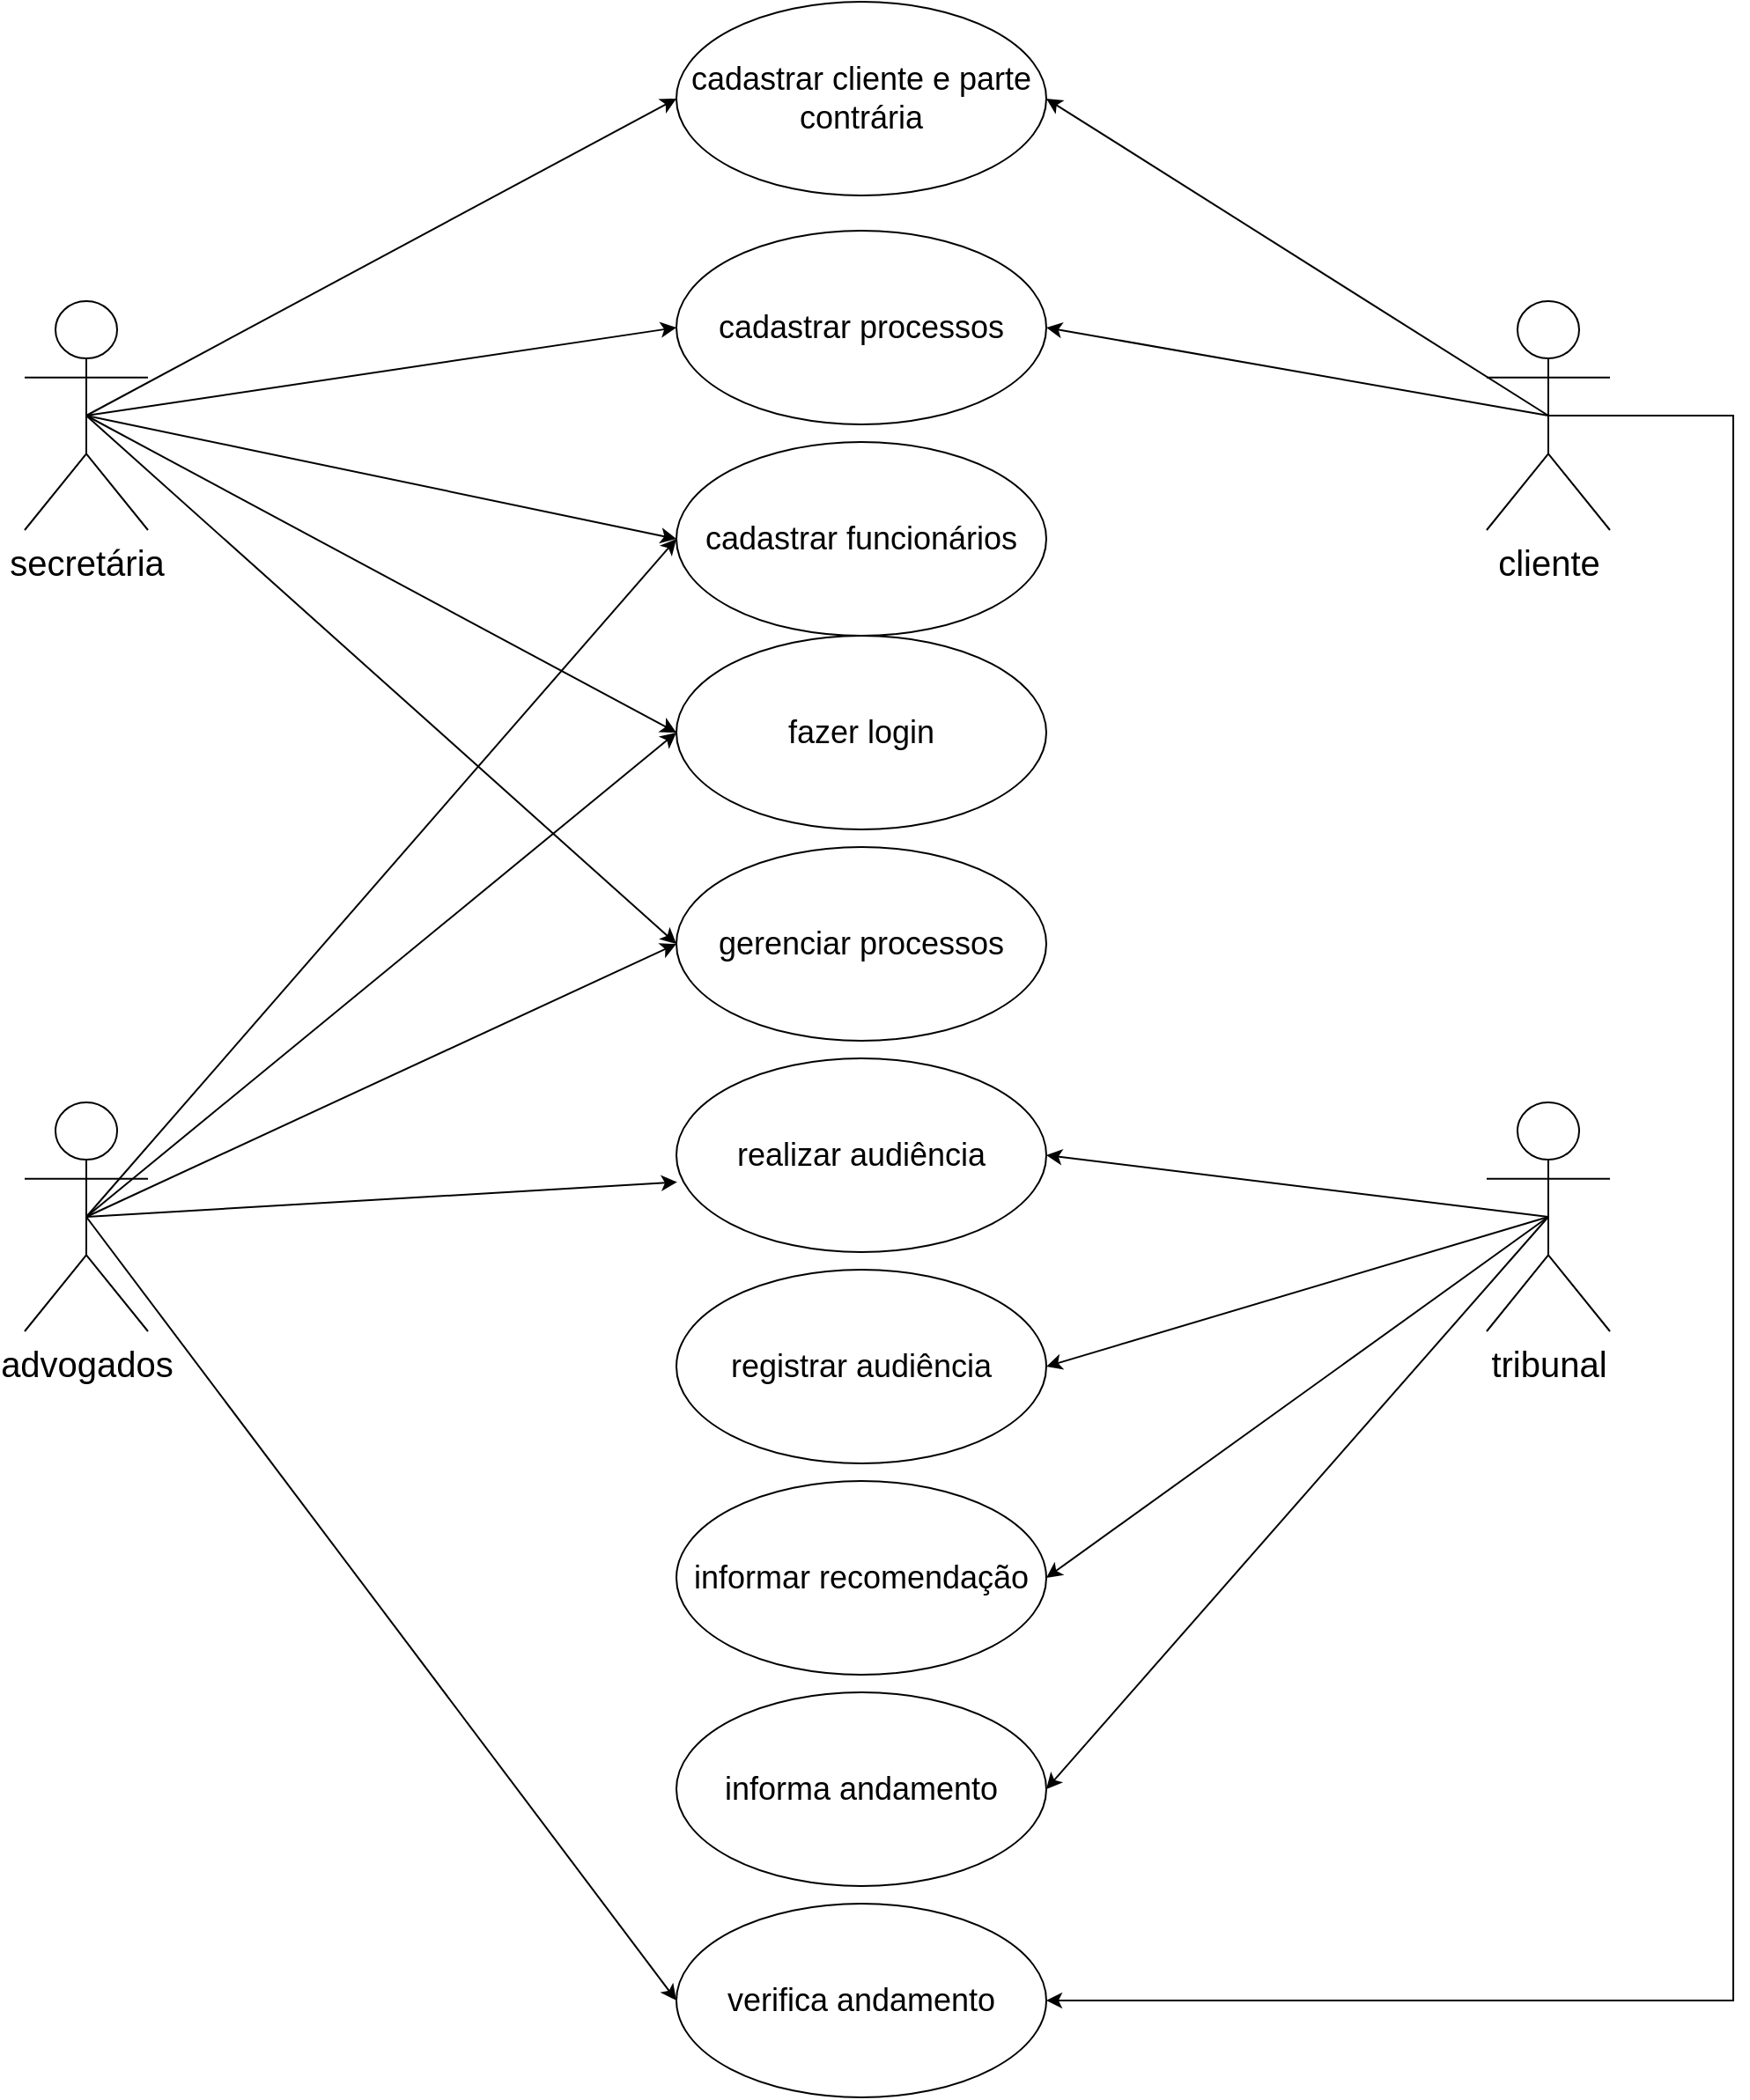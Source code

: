 <mxfile version="16.6.7" type="github">
  <diagram name="Page-1" id="0783ab3e-0a74-02c8-0abd-f7b4e66b4bec">
    <mxGraphModel dx="2881" dy="2234" grid="1" gridSize="10" guides="1" tooltips="1" connect="1" arrows="1" fold="1" page="1" pageScale="1" pageWidth="850" pageHeight="1100" background="none" math="0" shadow="0">
      <root>
        <mxCell id="0" />
        <mxCell id="1" parent="0" />
        <mxCell id="TlBu7q7dwSUmx3ovh3nY-3" value="&lt;span style=&quot;font-size: 18px&quot;&gt;cadastrar cliente e parte contrária&lt;/span&gt;" style="ellipse;whiteSpace=wrap;html=1;" vertex="1" parent="1">
          <mxGeometry x="-110" y="-140" width="210" height="110" as="geometry" />
        </mxCell>
        <mxCell id="TlBu7q7dwSUmx3ovh3nY-45" style="edgeStyle=none;rounded=0;orthogonalLoop=1;jettySize=auto;html=1;exitX=0.5;exitY=0.5;exitDx=0;exitDy=0;exitPerimeter=0;entryX=0;entryY=0.5;entryDx=0;entryDy=0;fontSize=18;" edge="1" parent="1" source="TlBu7q7dwSUmx3ovh3nY-4" target="TlBu7q7dwSUmx3ovh3nY-3">
          <mxGeometry relative="1" as="geometry">
            <mxPoint x="-390" y="-15" as="targetPoint" />
          </mxGeometry>
        </mxCell>
        <mxCell id="TlBu7q7dwSUmx3ovh3nY-47" style="edgeStyle=none;rounded=0;orthogonalLoop=1;jettySize=auto;html=1;exitX=0.5;exitY=0.5;exitDx=0;exitDy=0;exitPerimeter=0;entryX=0;entryY=0.5;entryDx=0;entryDy=0;fontSize=18;" edge="1" parent="1" source="TlBu7q7dwSUmx3ovh3nY-4" target="TlBu7q7dwSUmx3ovh3nY-28">
          <mxGeometry relative="1" as="geometry" />
        </mxCell>
        <mxCell id="TlBu7q7dwSUmx3ovh3nY-48" style="edgeStyle=none;rounded=0;orthogonalLoop=1;jettySize=auto;html=1;exitX=0.5;exitY=0.5;exitDx=0;exitDy=0;exitPerimeter=0;entryX=0;entryY=0.5;entryDx=0;entryDy=0;fontSize=18;" edge="1" parent="1" source="TlBu7q7dwSUmx3ovh3nY-4" target="TlBu7q7dwSUmx3ovh3nY-34">
          <mxGeometry relative="1" as="geometry" />
        </mxCell>
        <mxCell id="TlBu7q7dwSUmx3ovh3nY-51" style="edgeStyle=none;rounded=0;orthogonalLoop=1;jettySize=auto;html=1;exitX=0.5;exitY=0.5;exitDx=0;exitDy=0;exitPerimeter=0;entryX=0;entryY=0.5;entryDx=0;entryDy=0;fontSize=18;" edge="1" parent="1" source="TlBu7q7dwSUmx3ovh3nY-4" target="TlBu7q7dwSUmx3ovh3nY-35">
          <mxGeometry relative="1" as="geometry" />
        </mxCell>
        <mxCell id="TlBu7q7dwSUmx3ovh3nY-64" style="rounded=0;orthogonalLoop=1;jettySize=auto;html=1;exitX=0.5;exitY=0.5;exitDx=0;exitDy=0;exitPerimeter=0;fontSize=18;entryX=0;entryY=0.5;entryDx=0;entryDy=0;" edge="1" parent="1" source="TlBu7q7dwSUmx3ovh3nY-4" target="TlBu7q7dwSUmx3ovh3nY-63">
          <mxGeometry relative="1" as="geometry" />
        </mxCell>
        <mxCell id="TlBu7q7dwSUmx3ovh3nY-4" value="&lt;font style=&quot;font-size: 20px&quot;&gt;secretária&lt;/font&gt;" style="shape=umlActor;verticalLabelPosition=bottom;verticalAlign=top;html=1;outlineConnect=0;" vertex="1" parent="1">
          <mxGeometry x="-480" y="30" width="70" height="130" as="geometry" />
        </mxCell>
        <mxCell id="TlBu7q7dwSUmx3ovh3nY-53" style="edgeStyle=none;rounded=0;orthogonalLoop=1;jettySize=auto;html=1;exitX=0.5;exitY=0.5;exitDx=0;exitDy=0;exitPerimeter=0;entryX=0.002;entryY=0.639;entryDx=0;entryDy=0;entryPerimeter=0;fontSize=18;" edge="1" parent="1" source="TlBu7q7dwSUmx3ovh3nY-22" target="TlBu7q7dwSUmx3ovh3nY-36">
          <mxGeometry relative="1" as="geometry" />
        </mxCell>
        <mxCell id="TlBu7q7dwSUmx3ovh3nY-57" style="edgeStyle=none;rounded=0;orthogonalLoop=1;jettySize=auto;html=1;exitX=0.5;exitY=0.5;exitDx=0;exitDy=0;exitPerimeter=0;entryX=0;entryY=0.5;entryDx=0;entryDy=0;fontSize=18;" edge="1" parent="1" source="TlBu7q7dwSUmx3ovh3nY-22" target="TlBu7q7dwSUmx3ovh3nY-35">
          <mxGeometry relative="1" as="geometry" />
        </mxCell>
        <mxCell id="TlBu7q7dwSUmx3ovh3nY-60" style="edgeStyle=none;rounded=0;orthogonalLoop=1;jettySize=auto;html=1;exitX=0.5;exitY=0.5;exitDx=0;exitDy=0;exitPerimeter=0;entryX=0;entryY=0.5;entryDx=0;entryDy=0;fontSize=18;" edge="1" parent="1" source="TlBu7q7dwSUmx3ovh3nY-22" target="TlBu7q7dwSUmx3ovh3nY-37">
          <mxGeometry relative="1" as="geometry" />
        </mxCell>
        <mxCell id="TlBu7q7dwSUmx3ovh3nY-65" style="edgeStyle=none;rounded=0;orthogonalLoop=1;jettySize=auto;html=1;exitX=0.5;exitY=0.5;exitDx=0;exitDy=0;exitPerimeter=0;entryX=0;entryY=0.5;entryDx=0;entryDy=0;fontSize=18;" edge="1" parent="1" source="TlBu7q7dwSUmx3ovh3nY-22" target="TlBu7q7dwSUmx3ovh3nY-63">
          <mxGeometry relative="1" as="geometry" />
        </mxCell>
        <mxCell id="TlBu7q7dwSUmx3ovh3nY-66" style="edgeStyle=none;rounded=0;orthogonalLoop=1;jettySize=auto;html=1;exitX=0.5;exitY=0.5;exitDx=0;exitDy=0;exitPerimeter=0;entryX=0;entryY=0.5;entryDx=0;entryDy=0;fontSize=18;" edge="1" parent="1" source="TlBu7q7dwSUmx3ovh3nY-22" target="TlBu7q7dwSUmx3ovh3nY-34">
          <mxGeometry relative="1" as="geometry" />
        </mxCell>
        <mxCell id="TlBu7q7dwSUmx3ovh3nY-22" value="&lt;font style=&quot;font-size: 20px&quot;&gt;advogados&lt;/font&gt;" style="shape=umlActor;verticalLabelPosition=bottom;verticalAlign=top;html=1;outlineConnect=0;" vertex="1" parent="1">
          <mxGeometry x="-480" y="485" width="70" height="130" as="geometry" />
        </mxCell>
        <mxCell id="TlBu7q7dwSUmx3ovh3nY-52" style="edgeStyle=none;rounded=0;orthogonalLoop=1;jettySize=auto;html=1;exitX=0.5;exitY=0.5;exitDx=0;exitDy=0;exitPerimeter=0;entryX=1;entryY=0.5;entryDx=0;entryDy=0;fontSize=18;" edge="1" parent="1" source="TlBu7q7dwSUmx3ovh3nY-26" target="TlBu7q7dwSUmx3ovh3nY-36">
          <mxGeometry relative="1" as="geometry" />
        </mxCell>
        <mxCell id="TlBu7q7dwSUmx3ovh3nY-55" style="edgeStyle=none;rounded=0;orthogonalLoop=1;jettySize=auto;html=1;exitX=0.5;exitY=0.5;exitDx=0;exitDy=0;exitPerimeter=0;entryX=1;entryY=0.5;entryDx=0;entryDy=0;fontSize=18;" edge="1" parent="1" source="TlBu7q7dwSUmx3ovh3nY-26" target="TlBu7q7dwSUmx3ovh3nY-32">
          <mxGeometry relative="1" as="geometry" />
        </mxCell>
        <mxCell id="TlBu7q7dwSUmx3ovh3nY-56" style="edgeStyle=none;rounded=0;orthogonalLoop=1;jettySize=auto;html=1;exitX=0.5;exitY=0.5;exitDx=0;exitDy=0;exitPerimeter=0;entryX=1;entryY=0.5;entryDx=0;entryDy=0;fontSize=18;" edge="1" parent="1" source="TlBu7q7dwSUmx3ovh3nY-26" target="TlBu7q7dwSUmx3ovh3nY-33">
          <mxGeometry relative="1" as="geometry" />
        </mxCell>
        <mxCell id="TlBu7q7dwSUmx3ovh3nY-58" style="edgeStyle=none;rounded=0;orthogonalLoop=1;jettySize=auto;html=1;exitX=0.5;exitY=0.5;exitDx=0;exitDy=0;exitPerimeter=0;entryX=1;entryY=0.5;entryDx=0;entryDy=0;fontSize=18;" edge="1" parent="1" source="TlBu7q7dwSUmx3ovh3nY-26" target="TlBu7q7dwSUmx3ovh3nY-31">
          <mxGeometry relative="1" as="geometry" />
        </mxCell>
        <mxCell id="TlBu7q7dwSUmx3ovh3nY-26" value="&lt;font style=&quot;font-size: 20px&quot;&gt;tribunal&lt;/font&gt;" style="shape=umlActor;verticalLabelPosition=bottom;verticalAlign=top;html=1;outlineConnect=0;" vertex="1" parent="1">
          <mxGeometry x="350" y="485" width="70" height="130" as="geometry" />
        </mxCell>
        <mxCell id="TlBu7q7dwSUmx3ovh3nY-28" value="&lt;span style=&quot;font-size: 18px&quot;&gt;cadastrar processos&lt;/span&gt;" style="ellipse;whiteSpace=wrap;html=1;" vertex="1" parent="1">
          <mxGeometry x="-110" y="-10" width="210" height="110" as="geometry" />
        </mxCell>
        <mxCell id="TlBu7q7dwSUmx3ovh3nY-49" style="edgeStyle=none;rounded=0;orthogonalLoop=1;jettySize=auto;html=1;exitX=0.5;exitY=0.5;exitDx=0;exitDy=0;exitPerimeter=0;entryX=1;entryY=0.5;entryDx=0;entryDy=0;fontSize=18;" edge="1" parent="1" source="TlBu7q7dwSUmx3ovh3nY-29" target="TlBu7q7dwSUmx3ovh3nY-3">
          <mxGeometry relative="1" as="geometry" />
        </mxCell>
        <mxCell id="TlBu7q7dwSUmx3ovh3nY-50" style="edgeStyle=none;rounded=0;orthogonalLoop=1;jettySize=auto;html=1;exitX=0.5;exitY=0.5;exitDx=0;exitDy=0;exitPerimeter=0;entryX=1;entryY=0.5;entryDx=0;entryDy=0;fontSize=18;" edge="1" parent="1" source="TlBu7q7dwSUmx3ovh3nY-29" target="TlBu7q7dwSUmx3ovh3nY-28">
          <mxGeometry relative="1" as="geometry" />
        </mxCell>
        <mxCell id="TlBu7q7dwSUmx3ovh3nY-62" style="edgeStyle=elbowEdgeStyle;rounded=0;orthogonalLoop=1;jettySize=auto;html=1;exitX=0.5;exitY=0.5;exitDx=0;exitDy=0;exitPerimeter=0;entryX=1;entryY=0.5;entryDx=0;entryDy=0;fontSize=18;" edge="1" parent="1" source="TlBu7q7dwSUmx3ovh3nY-29" target="TlBu7q7dwSUmx3ovh3nY-37">
          <mxGeometry relative="1" as="geometry">
            <Array as="points">
              <mxPoint x="490" y="500" />
            </Array>
          </mxGeometry>
        </mxCell>
        <mxCell id="TlBu7q7dwSUmx3ovh3nY-29" value="&lt;span style=&quot;font-size: 20px&quot;&gt;cliente&lt;/span&gt;" style="shape=umlActor;verticalLabelPosition=bottom;verticalAlign=top;html=1;outlineConnect=0;" vertex="1" parent="1">
          <mxGeometry x="350" y="30" width="70" height="130" as="geometry" />
        </mxCell>
        <mxCell id="TlBu7q7dwSUmx3ovh3nY-31" value="&lt;span style=&quot;font-size: 18px&quot;&gt;informa andamento&lt;/span&gt;" style="ellipse;whiteSpace=wrap;html=1;" vertex="1" parent="1">
          <mxGeometry x="-110" y="820" width="210" height="110" as="geometry" />
        </mxCell>
        <mxCell id="TlBu7q7dwSUmx3ovh3nY-32" value="&lt;font style=&quot;font-size: 18px&quot;&gt;registrar audiência&lt;/font&gt;" style="ellipse;whiteSpace=wrap;html=1;" vertex="1" parent="1">
          <mxGeometry x="-110" y="580" width="210" height="110" as="geometry" />
        </mxCell>
        <mxCell id="TlBu7q7dwSUmx3ovh3nY-33" value="&lt;span style=&quot;font-size: 18px&quot;&gt;informar recomendação&lt;/span&gt;" style="ellipse;whiteSpace=wrap;html=1;" vertex="1" parent="1">
          <mxGeometry x="-110" y="700" width="210" height="110" as="geometry" />
        </mxCell>
        <mxCell id="TlBu7q7dwSUmx3ovh3nY-34" value="&lt;span style=&quot;font-size: 18px&quot;&gt;cadastrar funcionários&lt;/span&gt;" style="ellipse;whiteSpace=wrap;html=1;" vertex="1" parent="1">
          <mxGeometry x="-110" y="110" width="210" height="110" as="geometry" />
        </mxCell>
        <mxCell id="TlBu7q7dwSUmx3ovh3nY-35" value="&lt;span style=&quot;font-size: 18px&quot;&gt;gerenciar processos&lt;/span&gt;" style="ellipse;whiteSpace=wrap;html=1;" vertex="1" parent="1">
          <mxGeometry x="-110" y="340" width="210" height="110" as="geometry" />
        </mxCell>
        <mxCell id="TlBu7q7dwSUmx3ovh3nY-36" value="&lt;span style=&quot;font-size: 18px&quot;&gt;realizar audiência&lt;/span&gt;" style="ellipse;whiteSpace=wrap;html=1;" vertex="1" parent="1">
          <mxGeometry x="-110" y="460" width="210" height="110" as="geometry" />
        </mxCell>
        <mxCell id="TlBu7q7dwSUmx3ovh3nY-37" value="&lt;span style=&quot;font-size: 18px&quot;&gt;verifica andamento&lt;/span&gt;" style="ellipse;whiteSpace=wrap;html=1;" vertex="1" parent="1">
          <mxGeometry x="-110" y="940" width="210" height="110" as="geometry" />
        </mxCell>
        <mxCell id="TlBu7q7dwSUmx3ovh3nY-63" value="&lt;span style=&quot;font-size: 18px&quot;&gt;fazer login&lt;/span&gt;" style="ellipse;whiteSpace=wrap;html=1;" vertex="1" parent="1">
          <mxGeometry x="-110" y="220" width="210" height="110" as="geometry" />
        </mxCell>
      </root>
    </mxGraphModel>
  </diagram>
</mxfile>
